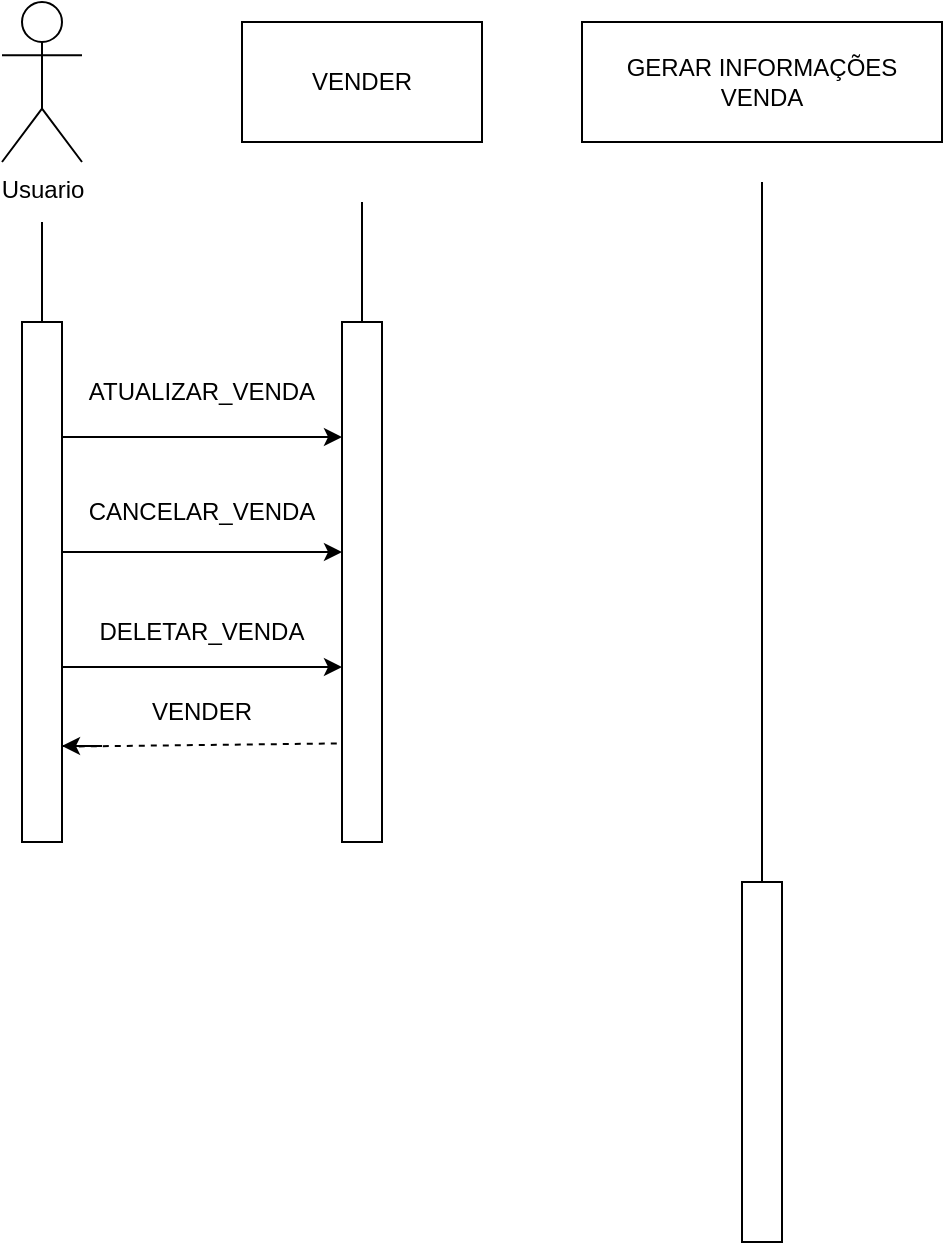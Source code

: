 <mxfile version="24.8.1">
  <diagram name="Página-1" id="5wUzlUGWdNj2TGmp2ZkO">
    <mxGraphModel dx="1358" dy="586" grid="1" gridSize="10" guides="1" tooltips="1" connect="1" arrows="1" fold="1" page="1" pageScale="1" pageWidth="827" pageHeight="1169" math="0" shadow="0">
      <root>
        <mxCell id="0" />
        <mxCell id="1" parent="0" />
        <mxCell id="cr4mhXvr68cd64y3Tw5e-1" value="Usuario" style="shape=umlActor;verticalLabelPosition=bottom;verticalAlign=top;html=1;outlineConnect=0;" vertex="1" parent="1">
          <mxGeometry x="180" y="100" width="40" height="80" as="geometry" />
        </mxCell>
        <mxCell id="cr4mhXvr68cd64y3Tw5e-3" value="VENDER" style="rounded=0;whiteSpace=wrap;html=1;" vertex="1" parent="1">
          <mxGeometry x="300" y="110" width="120" height="60" as="geometry" />
        </mxCell>
        <mxCell id="cr4mhXvr68cd64y3Tw5e-4" value="GERAR INFORMAÇÕES VENDA" style="rounded=0;whiteSpace=wrap;html=1;" vertex="1" parent="1">
          <mxGeometry x="470" y="110" width="180" height="60" as="geometry" />
        </mxCell>
        <mxCell id="cr4mhXvr68cd64y3Tw5e-8" style="edgeStyle=orthogonalEdgeStyle;rounded=0;orthogonalLoop=1;jettySize=auto;html=1;exitX=1;exitY=0.25;exitDx=0;exitDy=0;entryX=0;entryY=0.25;entryDx=0;entryDy=0;" edge="1" parent="1" source="cr4mhXvr68cd64y3Tw5e-5" target="cr4mhXvr68cd64y3Tw5e-6">
          <mxGeometry relative="1" as="geometry" />
        </mxCell>
        <mxCell id="cr4mhXvr68cd64y3Tw5e-9" style="edgeStyle=orthogonalEdgeStyle;rounded=0;orthogonalLoop=1;jettySize=auto;html=1;exitX=1;exitY=0.5;exitDx=0;exitDy=0;entryX=0;entryY=0.5;entryDx=0;entryDy=0;" edge="1" parent="1" source="cr4mhXvr68cd64y3Tw5e-5" target="cr4mhXvr68cd64y3Tw5e-6">
          <mxGeometry relative="1" as="geometry" />
        </mxCell>
        <mxCell id="cr4mhXvr68cd64y3Tw5e-10" style="edgeStyle=orthogonalEdgeStyle;rounded=0;orthogonalLoop=1;jettySize=auto;html=1;exitX=1;exitY=0.75;exitDx=0;exitDy=0;entryX=0;entryY=0.75;entryDx=0;entryDy=0;" edge="1" parent="1" source="cr4mhXvr68cd64y3Tw5e-5" target="cr4mhXvr68cd64y3Tw5e-6">
          <mxGeometry relative="1" as="geometry" />
        </mxCell>
        <mxCell id="cr4mhXvr68cd64y3Tw5e-5" value="" style="rounded=0;whiteSpace=wrap;html=1;" vertex="1" parent="1">
          <mxGeometry x="190" y="260" width="20" height="230" as="geometry" />
        </mxCell>
        <mxCell id="cr4mhXvr68cd64y3Tw5e-6" value="" style="rounded=0;whiteSpace=wrap;html=1;" vertex="1" parent="1">
          <mxGeometry x="350" y="260" width="20" height="230" as="geometry" />
        </mxCell>
        <mxCell id="cr4mhXvr68cd64y3Tw5e-7" value="" style="rounded=0;whiteSpace=wrap;html=1;" vertex="1" parent="1">
          <mxGeometry x="550" y="540" width="20" height="180" as="geometry" />
        </mxCell>
        <mxCell id="cr4mhXvr68cd64y3Tw5e-11" value="" style="dgeStyle=orthogonalEdgeStyle;endArrow=none;dashed=1;html=1;rounded=0;entryX=0.04;entryY=0.916;entryDx=0;entryDy=0;entryPerimeter=0;exitX=1.12;exitY=0.923;exitDx=0;exitDy=0;exitPerimeter=0;" edge="1" parent="1" source="cr4mhXvr68cd64y3Tw5e-5" target="cr4mhXvr68cd64y3Tw5e-6">
          <mxGeometry width="50" height="50" relative="1" as="geometry">
            <mxPoint x="390" y="320" as="sourcePoint" />
            <mxPoint x="440" y="270" as="targetPoint" />
          </mxGeometry>
        </mxCell>
        <mxCell id="cr4mhXvr68cd64y3Tw5e-14" value="" style="endArrow=classic;html=1;rounded=0;" edge="1" parent="1">
          <mxGeometry width="50" height="50" relative="1" as="geometry">
            <mxPoint x="210" y="472" as="sourcePoint" />
            <mxPoint x="210" y="472" as="targetPoint" />
            <Array as="points">
              <mxPoint x="230" y="472" />
            </Array>
          </mxGeometry>
        </mxCell>
        <mxCell id="cr4mhXvr68cd64y3Tw5e-15" value="" style="endArrow=none;html=1;rounded=0;exitX=0.5;exitY=0;exitDx=0;exitDy=0;" edge="1" parent="1" source="cr4mhXvr68cd64y3Tw5e-6">
          <mxGeometry width="50" height="50" relative="1" as="geometry">
            <mxPoint x="240" y="250" as="sourcePoint" />
            <mxPoint x="360" y="200" as="targetPoint" />
            <Array as="points">
              <mxPoint x="360" y="200" />
            </Array>
          </mxGeometry>
        </mxCell>
        <mxCell id="cr4mhXvr68cd64y3Tw5e-16" value="" style="endArrow=none;html=1;rounded=0;entryX=0.5;entryY=0;entryDx=0;entryDy=0;" edge="1" parent="1" target="cr4mhXvr68cd64y3Tw5e-5">
          <mxGeometry width="50" height="50" relative="1" as="geometry">
            <mxPoint x="200" y="210" as="sourcePoint" />
            <mxPoint x="-10" y="300" as="targetPoint" />
          </mxGeometry>
        </mxCell>
        <mxCell id="cr4mhXvr68cd64y3Tw5e-18" value="" style="endArrow=none;html=1;rounded=0;exitX=0.5;exitY=0;exitDx=0;exitDy=0;" edge="1" parent="1" source="cr4mhXvr68cd64y3Tw5e-7">
          <mxGeometry width="50" height="50" relative="1" as="geometry">
            <mxPoint x="600" y="260" as="sourcePoint" />
            <mxPoint x="560" y="190" as="targetPoint" />
            <Array as="points">
              <mxPoint x="560" y="190" />
            </Array>
          </mxGeometry>
        </mxCell>
        <mxCell id="cr4mhXvr68cd64y3Tw5e-19" value="" style="rounded=0;whiteSpace=wrap;html=1;" vertex="1" parent="1">
          <mxGeometry x="190" y="260" width="20" height="260" as="geometry" />
        </mxCell>
        <mxCell id="cr4mhXvr68cd64y3Tw5e-22" value="" style="rounded=0;whiteSpace=wrap;html=1;" vertex="1" parent="1">
          <mxGeometry x="350" y="260" width="20" height="260" as="geometry" />
        </mxCell>
        <mxCell id="cr4mhXvr68cd64y3Tw5e-23" value="VENDER" style="text;html=1;align=center;verticalAlign=middle;whiteSpace=wrap;rounded=0;" vertex="1" parent="1">
          <mxGeometry x="250" y="440" width="60" height="30" as="geometry" />
        </mxCell>
        <mxCell id="cr4mhXvr68cd64y3Tw5e-24" value="CANCELAR_VENDA" style="text;html=1;align=center;verticalAlign=middle;whiteSpace=wrap;rounded=0;" vertex="1" parent="1">
          <mxGeometry x="220" y="340" width="120" height="30" as="geometry" />
        </mxCell>
        <mxCell id="cr4mhXvr68cd64y3Tw5e-26" value="ATUALIZAR_VENDA" style="text;html=1;align=center;verticalAlign=middle;whiteSpace=wrap;rounded=0;" vertex="1" parent="1">
          <mxGeometry x="220" y="280" width="120" height="30" as="geometry" />
        </mxCell>
        <mxCell id="cr4mhXvr68cd64y3Tw5e-27" value="DELETAR_VENDA" style="text;html=1;align=center;verticalAlign=middle;whiteSpace=wrap;rounded=0;" vertex="1" parent="1">
          <mxGeometry x="220" y="400" width="120" height="30" as="geometry" />
        </mxCell>
      </root>
    </mxGraphModel>
  </diagram>
</mxfile>
